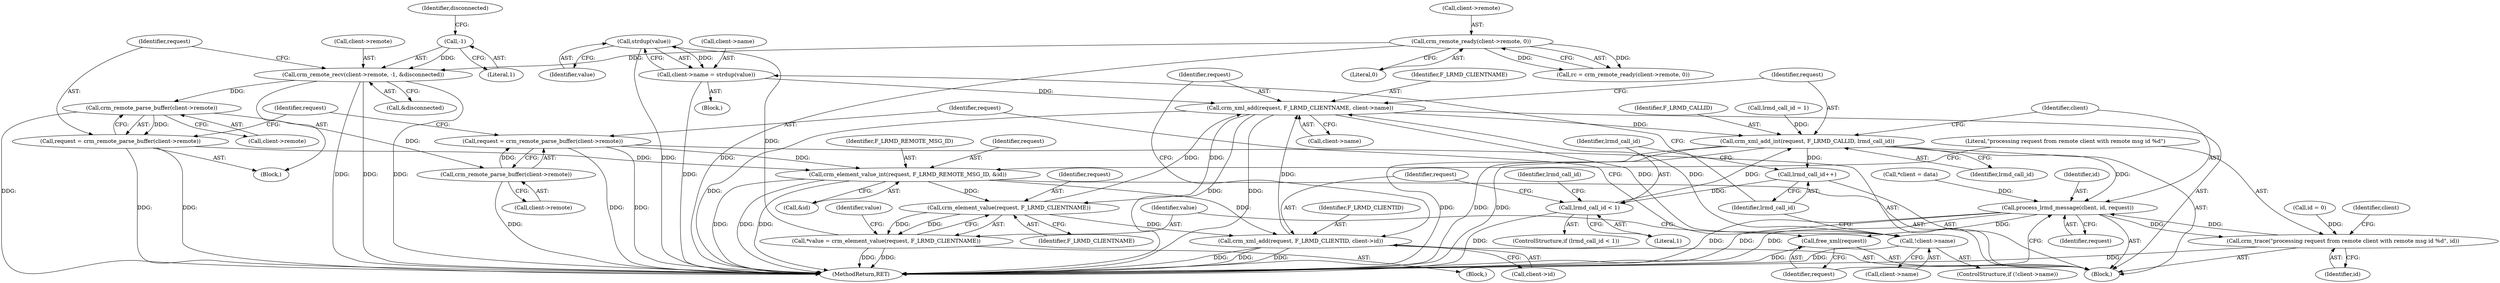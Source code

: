 digraph "0_pacemaker_5ec24a2642bd0854b884d1a9b51d12371373b410@API" {
"1000275" [label="(Call,strdup(value))"];
"1000263" [label="(Call,*value = crm_element_value(request, F_LRMD_CLIENTNAME))"];
"1000265" [label="(Call,crm_element_value(request, F_LRMD_CLIENTNAME))"];
"1000248" [label="(Call,crm_element_value_int(request, F_LRMD_REMOTE_MSG_ID, &id))"];
"1000309" [label="(Call,request = crm_remote_parse_buffer(client->remote))"];
"1000311" [label="(Call,crm_remote_parse_buffer(client->remote))"];
"1000241" [label="(Call,crm_remote_parse_buffer(client->remote))"];
"1000231" [label="(Call,crm_remote_recv(client->remote, -1, &disconnected))"];
"1000208" [label="(Call,crm_remote_ready(client->remote, 0))"];
"1000235" [label="(Call,-1)"];
"1000239" [label="(Call,request = crm_remote_parse_buffer(client->remote))"];
"1000293" [label="(Call,crm_xml_add(request, F_LRMD_CLIENTNAME, client->name))"];
"1000287" [label="(Call,crm_xml_add(request, F_LRMD_CLIENTID, client->id))"];
"1000257" [label="(Call,!client->name)"];
"1000271" [label="(Call,client->name = strdup(value))"];
"1000275" [label="(Call,strdup(value))"];
"1000299" [label="(Call,crm_xml_add_int(request, F_LRMD_CALLID, lrmd_call_id))"];
"1000277" [label="(Call,lrmd_call_id++)"];
"1000280" [label="(Call,lrmd_call_id < 1)"];
"1000303" [label="(Call,process_lrmd_message(client, id, request))"];
"1000253" [label="(Call,crm_trace(\"processing request from remote client with remote msg id %d\", id))"];
"1000307" [label="(Call,free_xml(request))"];
"1000209" [label="(Call,client->remote)"];
"1000255" [label="(Identifier,id)"];
"1000294" [label="(Identifier,request)"];
"1000258" [label="(Call,client->name)"];
"1000299" [label="(Call,crm_xml_add_int(request, F_LRMD_CALLID, lrmd_call_id))"];
"1000288" [label="(Identifier,request)"];
"1000124" [label="(Call,*client = data)"];
"1000267" [label="(Identifier,F_LRMD_CLIENTNAME)"];
"1000241" [label="(Call,crm_remote_parse_buffer(client->remote))"];
"1000289" [label="(Identifier,F_LRMD_CLIENTID)"];
"1000254" [label="(Literal,\"processing request from remote client with remote msg id %d\")"];
"1000275" [label="(Call,strdup(value))"];
"1000239" [label="(Call,request = crm_remote_parse_buffer(client->remote))"];
"1000265" [label="(Call,crm_element_value(request, F_LRMD_CLIENTNAME))"];
"1000280" [label="(Call,lrmd_call_id < 1)"];
"1000279" [label="(ControlStructure,if (lrmd_call_id < 1))"];
"1000285" [label="(Identifier,lrmd_call_id)"];
"1000310" [label="(Identifier,request)"];
"1000277" [label="(Call,lrmd_call_id++)"];
"1000309" [label="(Call,request = crm_remote_parse_buffer(client->remote))"];
"1000295" [label="(Identifier,F_LRMD_CLIENTNAME)"];
"1000264" [label="(Identifier,value)"];
"1000296" [label="(Call,client->name)"];
"1000253" [label="(Call,crm_trace(\"processing request from remote client with remote msg id %d\", id))"];
"1000247" [label="(Block,)"];
"1000212" [label="(Literal,0)"];
"1000257" [label="(Call,!client->name)"];
"1000261" [label="(Block,)"];
"1000251" [label="(Call,&id)"];
"1000256" [label="(ControlStructure,if (!client->name))"];
"1000269" [label="(Identifier,value)"];
"1000250" [label="(Identifier,F_LRMD_REMOTE_MSG_ID)"];
"1000266" [label="(Identifier,request)"];
"1000240" [label="(Identifier,request)"];
"1000272" [label="(Call,client->name)"];
"1000311" [label="(Call,crm_remote_parse_buffer(client->remote))"];
"1000108" [label="(Call,id = 0)"];
"1000281" [label="(Identifier,lrmd_call_id)"];
"1000248" [label="(Call,crm_element_value_int(request, F_LRMD_REMOTE_MSG_ID, &id))"];
"1000259" [label="(Identifier,client)"];
"1000236" [label="(Literal,1)"];
"1000302" [label="(Identifier,lrmd_call_id)"];
"1000249" [label="(Identifier,request)"];
"1000301" [label="(Identifier,F_LRMD_CALLID)"];
"1000106" [label="(Block,)"];
"1000290" [label="(Call,client->id)"];
"1000235" [label="(Call,-1)"];
"1000231" [label="(Call,crm_remote_recv(client->remote, -1, &disconnected))"];
"1000306" [label="(Identifier,request)"];
"1000284" [label="(Call,lrmd_call_id = 1)"];
"1000242" [label="(Call,client->remote)"];
"1000237" [label="(Call,&disconnected)"];
"1000206" [label="(Call,rc = crm_remote_ready(client->remote, 0))"];
"1000282" [label="(Literal,1)"];
"1000271" [label="(Call,client->name = strdup(value))"];
"1000312" [label="(Call,client->remote)"];
"1000238" [label="(Identifier,disconnected)"];
"1000300" [label="(Identifier,request)"];
"1000293" [label="(Call,crm_xml_add(request, F_LRMD_CLIENTNAME, client->name))"];
"1000287" [label="(Call,crm_xml_add(request, F_LRMD_CLIENTID, client->id))"];
"1000232" [label="(Call,client->remote)"];
"1000304" [label="(Identifier,client)"];
"1000303" [label="(Call,process_lrmd_message(client, id, request))"];
"1000325" [label="(MethodReturn,RET)"];
"1000308" [label="(Identifier,request)"];
"1000208" [label="(Call,crm_remote_ready(client->remote, 0))"];
"1000305" [label="(Identifier,id)"];
"1000278" [label="(Identifier,lrmd_call_id)"];
"1000246" [label="(Identifier,request)"];
"1000307" [label="(Call,free_xml(request))"];
"1000270" [label="(Block,)"];
"1000276" [label="(Identifier,value)"];
"1000263" [label="(Call,*value = crm_element_value(request, F_LRMD_CLIENTNAME))"];
"1000275" -> "1000271"  [label="AST: "];
"1000275" -> "1000276"  [label="CFG: "];
"1000276" -> "1000275"  [label="AST: "];
"1000271" -> "1000275"  [label="CFG: "];
"1000275" -> "1000325"  [label="DDG: "];
"1000275" -> "1000271"  [label="DDG: "];
"1000263" -> "1000275"  [label="DDG: "];
"1000263" -> "1000261"  [label="AST: "];
"1000263" -> "1000265"  [label="CFG: "];
"1000264" -> "1000263"  [label="AST: "];
"1000265" -> "1000263"  [label="AST: "];
"1000269" -> "1000263"  [label="CFG: "];
"1000263" -> "1000325"  [label="DDG: "];
"1000263" -> "1000325"  [label="DDG: "];
"1000265" -> "1000263"  [label="DDG: "];
"1000265" -> "1000263"  [label="DDG: "];
"1000265" -> "1000267"  [label="CFG: "];
"1000266" -> "1000265"  [label="AST: "];
"1000267" -> "1000265"  [label="AST: "];
"1000248" -> "1000265"  [label="DDG: "];
"1000293" -> "1000265"  [label="DDG: "];
"1000265" -> "1000287"  [label="DDG: "];
"1000265" -> "1000293"  [label="DDG: "];
"1000248" -> "1000247"  [label="AST: "];
"1000248" -> "1000251"  [label="CFG: "];
"1000249" -> "1000248"  [label="AST: "];
"1000250" -> "1000248"  [label="AST: "];
"1000251" -> "1000248"  [label="AST: "];
"1000254" -> "1000248"  [label="CFG: "];
"1000248" -> "1000325"  [label="DDG: "];
"1000248" -> "1000325"  [label="DDG: "];
"1000248" -> "1000325"  [label="DDG: "];
"1000309" -> "1000248"  [label="DDG: "];
"1000239" -> "1000248"  [label="DDG: "];
"1000248" -> "1000287"  [label="DDG: "];
"1000309" -> "1000247"  [label="AST: "];
"1000309" -> "1000311"  [label="CFG: "];
"1000310" -> "1000309"  [label="AST: "];
"1000311" -> "1000309"  [label="AST: "];
"1000246" -> "1000309"  [label="CFG: "];
"1000309" -> "1000325"  [label="DDG: "];
"1000309" -> "1000325"  [label="DDG: "];
"1000311" -> "1000309"  [label="DDG: "];
"1000311" -> "1000312"  [label="CFG: "];
"1000312" -> "1000311"  [label="AST: "];
"1000311" -> "1000325"  [label="DDG: "];
"1000241" -> "1000311"  [label="DDG: "];
"1000241" -> "1000239"  [label="AST: "];
"1000241" -> "1000242"  [label="CFG: "];
"1000242" -> "1000241"  [label="AST: "];
"1000239" -> "1000241"  [label="CFG: "];
"1000241" -> "1000325"  [label="DDG: "];
"1000241" -> "1000239"  [label="DDG: "];
"1000231" -> "1000241"  [label="DDG: "];
"1000231" -> "1000106"  [label="AST: "];
"1000231" -> "1000237"  [label="CFG: "];
"1000232" -> "1000231"  [label="AST: "];
"1000235" -> "1000231"  [label="AST: "];
"1000237" -> "1000231"  [label="AST: "];
"1000240" -> "1000231"  [label="CFG: "];
"1000231" -> "1000325"  [label="DDG: "];
"1000231" -> "1000325"  [label="DDG: "];
"1000231" -> "1000325"  [label="DDG: "];
"1000208" -> "1000231"  [label="DDG: "];
"1000235" -> "1000231"  [label="DDG: "];
"1000208" -> "1000206"  [label="AST: "];
"1000208" -> "1000212"  [label="CFG: "];
"1000209" -> "1000208"  [label="AST: "];
"1000212" -> "1000208"  [label="AST: "];
"1000206" -> "1000208"  [label="CFG: "];
"1000208" -> "1000325"  [label="DDG: "];
"1000208" -> "1000206"  [label="DDG: "];
"1000208" -> "1000206"  [label="DDG: "];
"1000235" -> "1000236"  [label="CFG: "];
"1000236" -> "1000235"  [label="AST: "];
"1000238" -> "1000235"  [label="CFG: "];
"1000239" -> "1000106"  [label="AST: "];
"1000240" -> "1000239"  [label="AST: "];
"1000246" -> "1000239"  [label="CFG: "];
"1000239" -> "1000325"  [label="DDG: "];
"1000239" -> "1000325"  [label="DDG: "];
"1000293" -> "1000247"  [label="AST: "];
"1000293" -> "1000296"  [label="CFG: "];
"1000294" -> "1000293"  [label="AST: "];
"1000295" -> "1000293"  [label="AST: "];
"1000296" -> "1000293"  [label="AST: "];
"1000300" -> "1000293"  [label="CFG: "];
"1000293" -> "1000325"  [label="DDG: "];
"1000293" -> "1000325"  [label="DDG: "];
"1000293" -> "1000325"  [label="DDG: "];
"1000293" -> "1000257"  [label="DDG: "];
"1000287" -> "1000293"  [label="DDG: "];
"1000257" -> "1000293"  [label="DDG: "];
"1000271" -> "1000293"  [label="DDG: "];
"1000293" -> "1000299"  [label="DDG: "];
"1000287" -> "1000247"  [label="AST: "];
"1000287" -> "1000290"  [label="CFG: "];
"1000288" -> "1000287"  [label="AST: "];
"1000289" -> "1000287"  [label="AST: "];
"1000290" -> "1000287"  [label="AST: "];
"1000294" -> "1000287"  [label="CFG: "];
"1000287" -> "1000325"  [label="DDG: "];
"1000287" -> "1000325"  [label="DDG: "];
"1000287" -> "1000325"  [label="DDG: "];
"1000257" -> "1000256"  [label="AST: "];
"1000257" -> "1000258"  [label="CFG: "];
"1000258" -> "1000257"  [label="AST: "];
"1000264" -> "1000257"  [label="CFG: "];
"1000278" -> "1000257"  [label="CFG: "];
"1000257" -> "1000325"  [label="DDG: "];
"1000271" -> "1000270"  [label="AST: "];
"1000272" -> "1000271"  [label="AST: "];
"1000278" -> "1000271"  [label="CFG: "];
"1000271" -> "1000325"  [label="DDG: "];
"1000299" -> "1000247"  [label="AST: "];
"1000299" -> "1000302"  [label="CFG: "];
"1000300" -> "1000299"  [label="AST: "];
"1000301" -> "1000299"  [label="AST: "];
"1000302" -> "1000299"  [label="AST: "];
"1000304" -> "1000299"  [label="CFG: "];
"1000299" -> "1000325"  [label="DDG: "];
"1000299" -> "1000325"  [label="DDG: "];
"1000299" -> "1000325"  [label="DDG: "];
"1000299" -> "1000277"  [label="DDG: "];
"1000284" -> "1000299"  [label="DDG: "];
"1000280" -> "1000299"  [label="DDG: "];
"1000299" -> "1000303"  [label="DDG: "];
"1000277" -> "1000247"  [label="AST: "];
"1000277" -> "1000278"  [label="CFG: "];
"1000278" -> "1000277"  [label="AST: "];
"1000281" -> "1000277"  [label="CFG: "];
"1000277" -> "1000280"  [label="DDG: "];
"1000280" -> "1000279"  [label="AST: "];
"1000280" -> "1000282"  [label="CFG: "];
"1000281" -> "1000280"  [label="AST: "];
"1000282" -> "1000280"  [label="AST: "];
"1000285" -> "1000280"  [label="CFG: "];
"1000288" -> "1000280"  [label="CFG: "];
"1000280" -> "1000325"  [label="DDG: "];
"1000303" -> "1000247"  [label="AST: "];
"1000303" -> "1000306"  [label="CFG: "];
"1000304" -> "1000303"  [label="AST: "];
"1000305" -> "1000303"  [label="AST: "];
"1000306" -> "1000303"  [label="AST: "];
"1000308" -> "1000303"  [label="CFG: "];
"1000303" -> "1000325"  [label="DDG: "];
"1000303" -> "1000325"  [label="DDG: "];
"1000303" -> "1000325"  [label="DDG: "];
"1000303" -> "1000253"  [label="DDG: "];
"1000124" -> "1000303"  [label="DDG: "];
"1000253" -> "1000303"  [label="DDG: "];
"1000303" -> "1000307"  [label="DDG: "];
"1000253" -> "1000247"  [label="AST: "];
"1000253" -> "1000255"  [label="CFG: "];
"1000254" -> "1000253"  [label="AST: "];
"1000255" -> "1000253"  [label="AST: "];
"1000259" -> "1000253"  [label="CFG: "];
"1000253" -> "1000325"  [label="DDG: "];
"1000108" -> "1000253"  [label="DDG: "];
"1000307" -> "1000247"  [label="AST: "];
"1000307" -> "1000308"  [label="CFG: "];
"1000308" -> "1000307"  [label="AST: "];
"1000310" -> "1000307"  [label="CFG: "];
"1000307" -> "1000325"  [label="DDG: "];
}
